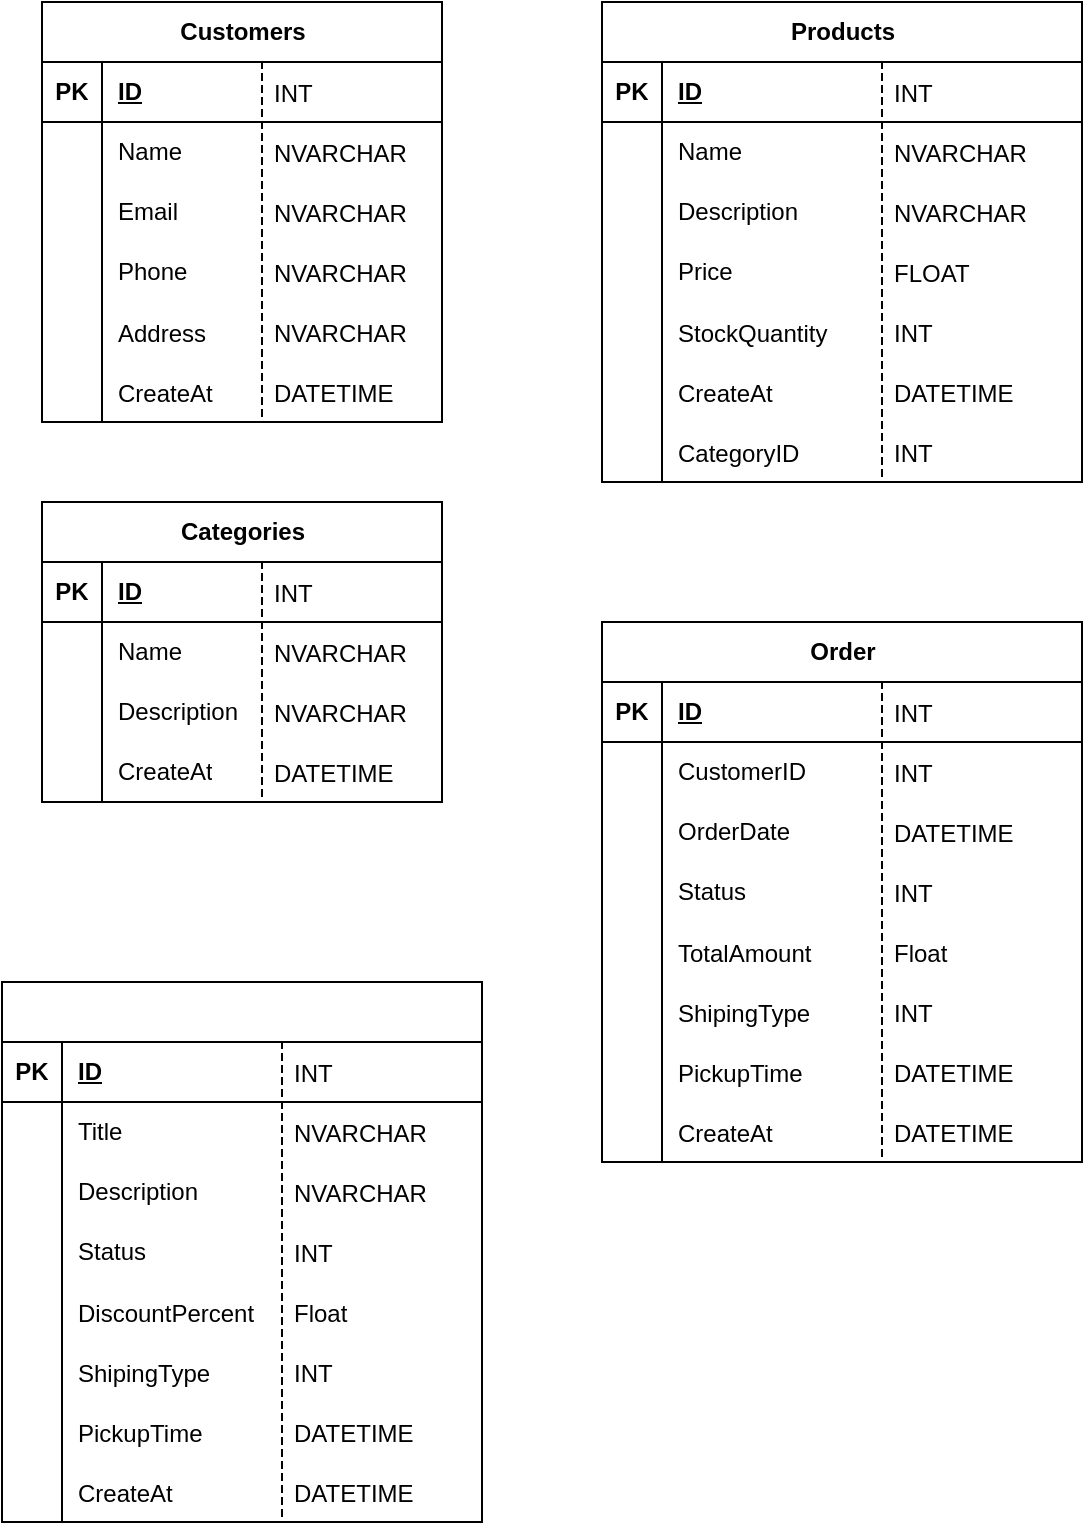 <mxfile version="24.8.3">
  <diagram name="Trang-1" id="CrT-9BrWLHsMazrLqHrW">
    <mxGraphModel dx="1434" dy="738" grid="1" gridSize="10" guides="1" tooltips="1" connect="1" arrows="1" fold="1" page="1" pageScale="1" pageWidth="827" pageHeight="1169" math="0" shadow="0">
      <root>
        <mxCell id="0" />
        <mxCell id="1" parent="0" />
        <mxCell id="XTt6Hfp8QSWDXuBgpXUv-3" value="Customers" style="shape=table;startSize=30;container=1;collapsible=1;childLayout=tableLayout;fixedRows=1;rowLines=0;fontStyle=1;align=center;resizeLast=1;html=1;" parent="1" vertex="1">
          <mxGeometry x="60" y="200" width="200" height="210" as="geometry" />
        </mxCell>
        <mxCell id="XTt6Hfp8QSWDXuBgpXUv-4" value="" style="shape=tableRow;horizontal=0;startSize=0;swimlaneHead=0;swimlaneBody=0;fillColor=none;collapsible=0;dropTarget=0;points=[[0,0.5],[1,0.5]];portConstraint=eastwest;top=0;left=0;right=0;bottom=1;" parent="XTt6Hfp8QSWDXuBgpXUv-3" vertex="1">
          <mxGeometry y="30" width="200" height="30" as="geometry" />
        </mxCell>
        <mxCell id="XTt6Hfp8QSWDXuBgpXUv-5" value="PK" style="shape=partialRectangle;connectable=0;fillColor=none;top=0;left=0;bottom=0;right=0;fontStyle=1;overflow=hidden;whiteSpace=wrap;html=1;" parent="XTt6Hfp8QSWDXuBgpXUv-4" vertex="1">
          <mxGeometry width="30" height="30" as="geometry">
            <mxRectangle width="30" height="30" as="alternateBounds" />
          </mxGeometry>
        </mxCell>
        <mxCell id="XTt6Hfp8QSWDXuBgpXUv-6" value="ID" style="shape=partialRectangle;connectable=0;fillColor=none;top=0;left=0;bottom=0;right=0;align=left;spacingLeft=6;fontStyle=5;overflow=hidden;whiteSpace=wrap;html=1;" parent="XTt6Hfp8QSWDXuBgpXUv-4" vertex="1">
          <mxGeometry x="30" width="170" height="30" as="geometry">
            <mxRectangle width="170" height="30" as="alternateBounds" />
          </mxGeometry>
        </mxCell>
        <mxCell id="XTt6Hfp8QSWDXuBgpXUv-7" value="" style="shape=tableRow;horizontal=0;startSize=0;swimlaneHead=0;swimlaneBody=0;fillColor=none;collapsible=0;dropTarget=0;points=[[0,0.5],[1,0.5]];portConstraint=eastwest;top=0;left=0;right=0;bottom=0;" parent="XTt6Hfp8QSWDXuBgpXUv-3" vertex="1">
          <mxGeometry y="60" width="200" height="30" as="geometry" />
        </mxCell>
        <mxCell id="XTt6Hfp8QSWDXuBgpXUv-8" value="" style="shape=partialRectangle;connectable=0;fillColor=none;top=0;left=0;bottom=0;right=0;editable=1;overflow=hidden;whiteSpace=wrap;html=1;" parent="XTt6Hfp8QSWDXuBgpXUv-7" vertex="1">
          <mxGeometry width="30" height="30" as="geometry">
            <mxRectangle width="30" height="30" as="alternateBounds" />
          </mxGeometry>
        </mxCell>
        <mxCell id="XTt6Hfp8QSWDXuBgpXUv-9" value="Name" style="shape=partialRectangle;connectable=0;fillColor=none;top=0;left=0;bottom=0;right=0;align=left;spacingLeft=6;overflow=hidden;whiteSpace=wrap;html=1;" parent="XTt6Hfp8QSWDXuBgpXUv-7" vertex="1">
          <mxGeometry x="30" width="170" height="30" as="geometry">
            <mxRectangle width="170" height="30" as="alternateBounds" />
          </mxGeometry>
        </mxCell>
        <mxCell id="XTt6Hfp8QSWDXuBgpXUv-10" value="" style="shape=tableRow;horizontal=0;startSize=0;swimlaneHead=0;swimlaneBody=0;fillColor=none;collapsible=0;dropTarget=0;points=[[0,0.5],[1,0.5]];portConstraint=eastwest;top=0;left=0;right=0;bottom=0;" parent="XTt6Hfp8QSWDXuBgpXUv-3" vertex="1">
          <mxGeometry y="90" width="200" height="30" as="geometry" />
        </mxCell>
        <mxCell id="XTt6Hfp8QSWDXuBgpXUv-11" value="" style="shape=partialRectangle;connectable=0;fillColor=none;top=0;left=0;bottom=0;right=0;editable=1;overflow=hidden;whiteSpace=wrap;html=1;" parent="XTt6Hfp8QSWDXuBgpXUv-10" vertex="1">
          <mxGeometry width="30" height="30" as="geometry">
            <mxRectangle width="30" height="30" as="alternateBounds" />
          </mxGeometry>
        </mxCell>
        <mxCell id="XTt6Hfp8QSWDXuBgpXUv-12" value="Email" style="shape=partialRectangle;connectable=0;fillColor=none;top=0;left=0;bottom=0;right=0;align=left;spacingLeft=6;overflow=hidden;whiteSpace=wrap;html=1;" parent="XTt6Hfp8QSWDXuBgpXUv-10" vertex="1">
          <mxGeometry x="30" width="170" height="30" as="geometry">
            <mxRectangle width="170" height="30" as="alternateBounds" />
          </mxGeometry>
        </mxCell>
        <mxCell id="XTt6Hfp8QSWDXuBgpXUv-13" value="" style="shape=tableRow;horizontal=0;startSize=0;swimlaneHead=0;swimlaneBody=0;fillColor=none;collapsible=0;dropTarget=0;points=[[0,0.5],[1,0.5]];portConstraint=eastwest;top=0;left=0;right=0;bottom=0;" parent="XTt6Hfp8QSWDXuBgpXUv-3" vertex="1">
          <mxGeometry y="120" width="200" height="30" as="geometry" />
        </mxCell>
        <mxCell id="XTt6Hfp8QSWDXuBgpXUv-14" value="" style="shape=partialRectangle;connectable=0;fillColor=none;top=0;left=0;bottom=0;right=0;editable=1;overflow=hidden;whiteSpace=wrap;html=1;" parent="XTt6Hfp8QSWDXuBgpXUv-13" vertex="1">
          <mxGeometry width="30" height="30" as="geometry">
            <mxRectangle width="30" height="30" as="alternateBounds" />
          </mxGeometry>
        </mxCell>
        <mxCell id="XTt6Hfp8QSWDXuBgpXUv-15" value="Phone" style="shape=partialRectangle;connectable=0;fillColor=none;top=0;left=0;bottom=0;right=0;align=left;spacingLeft=6;overflow=hidden;whiteSpace=wrap;html=1;" parent="XTt6Hfp8QSWDXuBgpXUv-13" vertex="1">
          <mxGeometry x="30" width="170" height="30" as="geometry">
            <mxRectangle width="170" height="30" as="alternateBounds" />
          </mxGeometry>
        </mxCell>
        <mxCell id="XTt6Hfp8QSWDXuBgpXUv-45" value="" style="shape=tableRow;horizontal=0;startSize=0;swimlaneHead=0;swimlaneBody=0;fillColor=none;collapsible=0;dropTarget=0;points=[[0,0.5],[1,0.5]];portConstraint=eastwest;top=0;left=0;right=0;bottom=0;" parent="XTt6Hfp8QSWDXuBgpXUv-3" vertex="1">
          <mxGeometry y="150" width="200" height="30" as="geometry" />
        </mxCell>
        <mxCell id="XTt6Hfp8QSWDXuBgpXUv-46" value="" style="shape=partialRectangle;connectable=0;fillColor=none;top=0;left=0;bottom=0;right=0;editable=1;overflow=hidden;" parent="XTt6Hfp8QSWDXuBgpXUv-45" vertex="1">
          <mxGeometry width="30" height="30" as="geometry">
            <mxRectangle width="30" height="30" as="alternateBounds" />
          </mxGeometry>
        </mxCell>
        <mxCell id="XTt6Hfp8QSWDXuBgpXUv-47" value="Address" style="shape=partialRectangle;connectable=0;fillColor=none;top=0;left=0;bottom=0;right=0;align=left;spacingLeft=6;overflow=hidden;" parent="XTt6Hfp8QSWDXuBgpXUv-45" vertex="1">
          <mxGeometry x="30" width="170" height="30" as="geometry">
            <mxRectangle width="170" height="30" as="alternateBounds" />
          </mxGeometry>
        </mxCell>
        <mxCell id="XTt6Hfp8QSWDXuBgpXUv-41" value="" style="shape=tableRow;horizontal=0;startSize=0;swimlaneHead=0;swimlaneBody=0;fillColor=none;collapsible=0;dropTarget=0;points=[[0,0.5],[1,0.5]];portConstraint=eastwest;top=0;left=0;right=0;bottom=0;" parent="XTt6Hfp8QSWDXuBgpXUv-3" vertex="1">
          <mxGeometry y="180" width="200" height="30" as="geometry" />
        </mxCell>
        <mxCell id="XTt6Hfp8QSWDXuBgpXUv-42" value="" style="shape=partialRectangle;connectable=0;fillColor=none;top=0;left=0;bottom=0;right=0;editable=1;overflow=hidden;" parent="XTt6Hfp8QSWDXuBgpXUv-41" vertex="1">
          <mxGeometry width="30" height="30" as="geometry">
            <mxRectangle width="30" height="30" as="alternateBounds" />
          </mxGeometry>
        </mxCell>
        <mxCell id="XTt6Hfp8QSWDXuBgpXUv-43" value="CreateAt" style="shape=partialRectangle;connectable=0;fillColor=none;top=0;left=0;bottom=0;right=0;align=left;spacingLeft=6;overflow=hidden;" parent="XTt6Hfp8QSWDXuBgpXUv-41" vertex="1">
          <mxGeometry x="30" width="170" height="30" as="geometry">
            <mxRectangle width="170" height="30" as="alternateBounds" />
          </mxGeometry>
        </mxCell>
        <mxCell id="XTt6Hfp8QSWDXuBgpXUv-48" value="NVARCHAR" style="shape=partialRectangle;fillColor=none;align=left;verticalAlign=middle;strokeColor=none;spacingLeft=34;rotatable=0;points=[[0,0.5],[1,0.5]];portConstraint=eastwest;dropTarget=0;" parent="1" vertex="1">
          <mxGeometry x="140" y="260" width="90" height="30" as="geometry" />
        </mxCell>
        <mxCell id="XTt6Hfp8QSWDXuBgpXUv-49" value="" style="shape=partialRectangle;top=0;left=0;bottom=0;fillColor=none;stokeWidth=1;dashed=1;align=left;verticalAlign=middle;spacingLeft=4;spacingRight=4;overflow=hidden;rotatable=0;points=[];portConstraint=eastwest;part=1;" parent="XTt6Hfp8QSWDXuBgpXUv-48" vertex="1" connectable="0">
          <mxGeometry width="30" height="30" as="geometry" />
        </mxCell>
        <mxCell id="XTt6Hfp8QSWDXuBgpXUv-50" value="NVARCHAR" style="shape=partialRectangle;fillColor=none;align=left;verticalAlign=middle;strokeColor=none;spacingLeft=34;rotatable=0;points=[[0,0.5],[1,0.5]];portConstraint=eastwest;dropTarget=0;" parent="1" vertex="1">
          <mxGeometry x="140" y="290" width="90" height="30" as="geometry" />
        </mxCell>
        <mxCell id="XTt6Hfp8QSWDXuBgpXUv-51" value="" style="shape=partialRectangle;top=0;left=0;bottom=0;fillColor=none;stokeWidth=1;dashed=1;align=left;verticalAlign=middle;spacingLeft=4;spacingRight=4;overflow=hidden;rotatable=0;points=[];portConstraint=eastwest;part=1;" parent="XTt6Hfp8QSWDXuBgpXUv-50" vertex="1" connectable="0">
          <mxGeometry width="30" height="30" as="geometry" />
        </mxCell>
        <mxCell id="XTt6Hfp8QSWDXuBgpXUv-52" value="NVARCHAR" style="shape=partialRectangle;fillColor=none;align=left;verticalAlign=middle;strokeColor=none;spacingLeft=34;rotatable=0;points=[[0,0.5],[1,0.5]];portConstraint=eastwest;dropTarget=0;" parent="1" vertex="1">
          <mxGeometry x="140" y="320" width="90" height="30" as="geometry" />
        </mxCell>
        <mxCell id="XTt6Hfp8QSWDXuBgpXUv-53" value="" style="shape=partialRectangle;top=0;left=0;bottom=0;fillColor=none;stokeWidth=1;dashed=1;align=left;verticalAlign=middle;spacingLeft=4;spacingRight=4;overflow=hidden;rotatable=0;points=[];portConstraint=eastwest;part=1;" parent="XTt6Hfp8QSWDXuBgpXUv-52" vertex="1" connectable="0">
          <mxGeometry width="30" height="30" as="geometry" />
        </mxCell>
        <mxCell id="XTt6Hfp8QSWDXuBgpXUv-54" value="NVARCHAR" style="shape=partialRectangle;fillColor=none;align=left;verticalAlign=middle;strokeColor=none;spacingLeft=34;rotatable=0;points=[[0,0.5],[1,0.5]];portConstraint=eastwest;dropTarget=0;" parent="1" vertex="1">
          <mxGeometry x="140" y="350" width="90" height="30" as="geometry" />
        </mxCell>
        <mxCell id="XTt6Hfp8QSWDXuBgpXUv-55" value="" style="shape=partialRectangle;top=0;left=0;bottom=0;fillColor=none;stokeWidth=1;dashed=1;align=left;verticalAlign=middle;spacingLeft=4;spacingRight=4;overflow=hidden;rotatable=0;points=[];portConstraint=eastwest;part=1;" parent="XTt6Hfp8QSWDXuBgpXUv-54" vertex="1" connectable="0">
          <mxGeometry width="30" height="30" as="geometry" />
        </mxCell>
        <mxCell id="XTt6Hfp8QSWDXuBgpXUv-56" value="DATETIME" style="shape=partialRectangle;fillColor=none;align=left;verticalAlign=middle;strokeColor=none;spacingLeft=34;rotatable=0;points=[[0,0.5],[1,0.5]];portConstraint=eastwest;dropTarget=0;" parent="1" vertex="1">
          <mxGeometry x="140" y="380" width="90" height="30" as="geometry" />
        </mxCell>
        <mxCell id="XTt6Hfp8QSWDXuBgpXUv-57" value="" style="shape=partialRectangle;top=0;left=0;bottom=0;fillColor=none;stokeWidth=1;dashed=1;align=left;verticalAlign=middle;spacingLeft=4;spacingRight=4;overflow=hidden;rotatable=0;points=[];portConstraint=eastwest;part=1;" parent="XTt6Hfp8QSWDXuBgpXUv-56" vertex="1" connectable="0">
          <mxGeometry width="30" height="30" as="geometry" />
        </mxCell>
        <mxCell id="XTt6Hfp8QSWDXuBgpXUv-58" value="Products" style="shape=table;startSize=30;container=1;collapsible=1;childLayout=tableLayout;fixedRows=1;rowLines=0;fontStyle=1;align=center;resizeLast=1;html=1;" parent="1" vertex="1">
          <mxGeometry x="340" y="200" width="240" height="240" as="geometry" />
        </mxCell>
        <mxCell id="XTt6Hfp8QSWDXuBgpXUv-59" value="" style="shape=tableRow;horizontal=0;startSize=0;swimlaneHead=0;swimlaneBody=0;fillColor=none;collapsible=0;dropTarget=0;points=[[0,0.5],[1,0.5]];portConstraint=eastwest;top=0;left=0;right=0;bottom=1;" parent="XTt6Hfp8QSWDXuBgpXUv-58" vertex="1">
          <mxGeometry y="30" width="240" height="30" as="geometry" />
        </mxCell>
        <mxCell id="XTt6Hfp8QSWDXuBgpXUv-60" value="PK" style="shape=partialRectangle;connectable=0;fillColor=none;top=0;left=0;bottom=0;right=0;fontStyle=1;overflow=hidden;whiteSpace=wrap;html=1;" parent="XTt6Hfp8QSWDXuBgpXUv-59" vertex="1">
          <mxGeometry width="30" height="30" as="geometry">
            <mxRectangle width="30" height="30" as="alternateBounds" />
          </mxGeometry>
        </mxCell>
        <mxCell id="XTt6Hfp8QSWDXuBgpXUv-61" value="ID" style="shape=partialRectangle;connectable=0;fillColor=none;top=0;left=0;bottom=0;right=0;align=left;spacingLeft=6;fontStyle=5;overflow=hidden;whiteSpace=wrap;html=1;" parent="XTt6Hfp8QSWDXuBgpXUv-59" vertex="1">
          <mxGeometry x="30" width="210" height="30" as="geometry">
            <mxRectangle width="210" height="30" as="alternateBounds" />
          </mxGeometry>
        </mxCell>
        <mxCell id="XTt6Hfp8QSWDXuBgpXUv-62" value="" style="shape=tableRow;horizontal=0;startSize=0;swimlaneHead=0;swimlaneBody=0;fillColor=none;collapsible=0;dropTarget=0;points=[[0,0.5],[1,0.5]];portConstraint=eastwest;top=0;left=0;right=0;bottom=0;" parent="XTt6Hfp8QSWDXuBgpXUv-58" vertex="1">
          <mxGeometry y="60" width="240" height="30" as="geometry" />
        </mxCell>
        <mxCell id="XTt6Hfp8QSWDXuBgpXUv-63" value="" style="shape=partialRectangle;connectable=0;fillColor=none;top=0;left=0;bottom=0;right=0;editable=1;overflow=hidden;whiteSpace=wrap;html=1;" parent="XTt6Hfp8QSWDXuBgpXUv-62" vertex="1">
          <mxGeometry width="30" height="30" as="geometry">
            <mxRectangle width="30" height="30" as="alternateBounds" />
          </mxGeometry>
        </mxCell>
        <mxCell id="XTt6Hfp8QSWDXuBgpXUv-64" value="Name" style="shape=partialRectangle;connectable=0;fillColor=none;top=0;left=0;bottom=0;right=0;align=left;spacingLeft=6;overflow=hidden;whiteSpace=wrap;html=1;" parent="XTt6Hfp8QSWDXuBgpXUv-62" vertex="1">
          <mxGeometry x="30" width="210" height="30" as="geometry">
            <mxRectangle width="210" height="30" as="alternateBounds" />
          </mxGeometry>
        </mxCell>
        <mxCell id="XTt6Hfp8QSWDXuBgpXUv-65" value="" style="shape=tableRow;horizontal=0;startSize=0;swimlaneHead=0;swimlaneBody=0;fillColor=none;collapsible=0;dropTarget=0;points=[[0,0.5],[1,0.5]];portConstraint=eastwest;top=0;left=0;right=0;bottom=0;" parent="XTt6Hfp8QSWDXuBgpXUv-58" vertex="1">
          <mxGeometry y="90" width="240" height="30" as="geometry" />
        </mxCell>
        <mxCell id="XTt6Hfp8QSWDXuBgpXUv-66" value="" style="shape=partialRectangle;connectable=0;fillColor=none;top=0;left=0;bottom=0;right=0;editable=1;overflow=hidden;whiteSpace=wrap;html=1;" parent="XTt6Hfp8QSWDXuBgpXUv-65" vertex="1">
          <mxGeometry width="30" height="30" as="geometry">
            <mxRectangle width="30" height="30" as="alternateBounds" />
          </mxGeometry>
        </mxCell>
        <mxCell id="XTt6Hfp8QSWDXuBgpXUv-67" value="Description" style="shape=partialRectangle;connectable=0;fillColor=none;top=0;left=0;bottom=0;right=0;align=left;spacingLeft=6;overflow=hidden;whiteSpace=wrap;html=1;" parent="XTt6Hfp8QSWDXuBgpXUv-65" vertex="1">
          <mxGeometry x="30" width="210" height="30" as="geometry">
            <mxRectangle width="210" height="30" as="alternateBounds" />
          </mxGeometry>
        </mxCell>
        <mxCell id="XTt6Hfp8QSWDXuBgpXUv-68" value="" style="shape=tableRow;horizontal=0;startSize=0;swimlaneHead=0;swimlaneBody=0;fillColor=none;collapsible=0;dropTarget=0;points=[[0,0.5],[1,0.5]];portConstraint=eastwest;top=0;left=0;right=0;bottom=0;" parent="XTt6Hfp8QSWDXuBgpXUv-58" vertex="1">
          <mxGeometry y="120" width="240" height="30" as="geometry" />
        </mxCell>
        <mxCell id="XTt6Hfp8QSWDXuBgpXUv-69" value="" style="shape=partialRectangle;connectable=0;fillColor=none;top=0;left=0;bottom=0;right=0;editable=1;overflow=hidden;whiteSpace=wrap;html=1;" parent="XTt6Hfp8QSWDXuBgpXUv-68" vertex="1">
          <mxGeometry width="30" height="30" as="geometry">
            <mxRectangle width="30" height="30" as="alternateBounds" />
          </mxGeometry>
        </mxCell>
        <mxCell id="XTt6Hfp8QSWDXuBgpXUv-70" value="Price" style="shape=partialRectangle;connectable=0;fillColor=none;top=0;left=0;bottom=0;right=0;align=left;spacingLeft=6;overflow=hidden;whiteSpace=wrap;html=1;" parent="XTt6Hfp8QSWDXuBgpXUv-68" vertex="1">
          <mxGeometry x="30" width="210" height="30" as="geometry">
            <mxRectangle width="210" height="30" as="alternateBounds" />
          </mxGeometry>
        </mxCell>
        <mxCell id="XTt6Hfp8QSWDXuBgpXUv-71" value="" style="shape=tableRow;horizontal=0;startSize=0;swimlaneHead=0;swimlaneBody=0;fillColor=none;collapsible=0;dropTarget=0;points=[[0,0.5],[1,0.5]];portConstraint=eastwest;top=0;left=0;right=0;bottom=0;" parent="XTt6Hfp8QSWDXuBgpXUv-58" vertex="1">
          <mxGeometry y="150" width="240" height="30" as="geometry" />
        </mxCell>
        <mxCell id="XTt6Hfp8QSWDXuBgpXUv-72" value="" style="shape=partialRectangle;connectable=0;fillColor=none;top=0;left=0;bottom=0;right=0;editable=1;overflow=hidden;" parent="XTt6Hfp8QSWDXuBgpXUv-71" vertex="1">
          <mxGeometry width="30" height="30" as="geometry">
            <mxRectangle width="30" height="30" as="alternateBounds" />
          </mxGeometry>
        </mxCell>
        <mxCell id="XTt6Hfp8QSWDXuBgpXUv-73" value="StockQuantity" style="shape=partialRectangle;connectable=0;fillColor=none;top=0;left=0;bottom=0;right=0;align=left;spacingLeft=6;overflow=hidden;" parent="XTt6Hfp8QSWDXuBgpXUv-71" vertex="1">
          <mxGeometry x="30" width="210" height="30" as="geometry">
            <mxRectangle width="210" height="30" as="alternateBounds" />
          </mxGeometry>
        </mxCell>
        <mxCell id="XTt6Hfp8QSWDXuBgpXUv-74" value="" style="shape=tableRow;horizontal=0;startSize=0;swimlaneHead=0;swimlaneBody=0;fillColor=none;collapsible=0;dropTarget=0;points=[[0,0.5],[1,0.5]];portConstraint=eastwest;top=0;left=0;right=0;bottom=0;" parent="XTt6Hfp8QSWDXuBgpXUv-58" vertex="1">
          <mxGeometry y="180" width="240" height="30" as="geometry" />
        </mxCell>
        <mxCell id="XTt6Hfp8QSWDXuBgpXUv-75" value="" style="shape=partialRectangle;connectable=0;fillColor=none;top=0;left=0;bottom=0;right=0;editable=1;overflow=hidden;" parent="XTt6Hfp8QSWDXuBgpXUv-74" vertex="1">
          <mxGeometry width="30" height="30" as="geometry">
            <mxRectangle width="30" height="30" as="alternateBounds" />
          </mxGeometry>
        </mxCell>
        <mxCell id="XTt6Hfp8QSWDXuBgpXUv-76" value="CreateAt" style="shape=partialRectangle;connectable=0;fillColor=none;top=0;left=0;bottom=0;right=0;align=left;spacingLeft=6;overflow=hidden;" parent="XTt6Hfp8QSWDXuBgpXUv-74" vertex="1">
          <mxGeometry x="30" width="210" height="30" as="geometry">
            <mxRectangle width="210" height="30" as="alternateBounds" />
          </mxGeometry>
        </mxCell>
        <mxCell id="XTt6Hfp8QSWDXuBgpXUv-93" value="" style="shape=tableRow;horizontal=0;startSize=0;swimlaneHead=0;swimlaneBody=0;fillColor=none;collapsible=0;dropTarget=0;points=[[0,0.5],[1,0.5]];portConstraint=eastwest;top=0;left=0;right=0;bottom=0;" parent="XTt6Hfp8QSWDXuBgpXUv-58" vertex="1">
          <mxGeometry y="210" width="240" height="30" as="geometry" />
        </mxCell>
        <mxCell id="XTt6Hfp8QSWDXuBgpXUv-94" value="" style="shape=partialRectangle;connectable=0;fillColor=none;top=0;left=0;bottom=0;right=0;editable=1;overflow=hidden;" parent="XTt6Hfp8QSWDXuBgpXUv-93" vertex="1">
          <mxGeometry width="30" height="30" as="geometry">
            <mxRectangle width="30" height="30" as="alternateBounds" />
          </mxGeometry>
        </mxCell>
        <mxCell id="XTt6Hfp8QSWDXuBgpXUv-95" value="CategoryID" style="shape=partialRectangle;connectable=0;fillColor=none;top=0;left=0;bottom=0;right=0;align=left;spacingLeft=6;overflow=hidden;" parent="XTt6Hfp8QSWDXuBgpXUv-93" vertex="1">
          <mxGeometry x="30" width="210" height="30" as="geometry">
            <mxRectangle width="210" height="30" as="alternateBounds" />
          </mxGeometry>
        </mxCell>
        <mxCell id="XTt6Hfp8QSWDXuBgpXUv-77" value="NVARCHAR" style="shape=partialRectangle;fillColor=none;align=left;verticalAlign=middle;strokeColor=none;spacingLeft=34;rotatable=0;points=[[0,0.5],[1,0.5]];portConstraint=eastwest;dropTarget=0;" parent="1" vertex="1">
          <mxGeometry x="450" y="260" width="90" height="30" as="geometry" />
        </mxCell>
        <mxCell id="XTt6Hfp8QSWDXuBgpXUv-78" value="" style="shape=partialRectangle;top=0;left=0;bottom=0;fillColor=none;stokeWidth=1;dashed=1;align=left;verticalAlign=middle;spacingLeft=4;spacingRight=4;overflow=hidden;rotatable=0;points=[];portConstraint=eastwest;part=1;" parent="XTt6Hfp8QSWDXuBgpXUv-77" vertex="1" connectable="0">
          <mxGeometry width="30" height="30" as="geometry" />
        </mxCell>
        <mxCell id="XTt6Hfp8QSWDXuBgpXUv-79" value="NVARCHAR" style="shape=partialRectangle;fillColor=none;align=left;verticalAlign=middle;strokeColor=none;spacingLeft=34;rotatable=0;points=[[0,0.5],[1,0.5]];portConstraint=eastwest;dropTarget=0;" parent="1" vertex="1">
          <mxGeometry x="450" y="290" width="90" height="30" as="geometry" />
        </mxCell>
        <mxCell id="XTt6Hfp8QSWDXuBgpXUv-80" value="" style="shape=partialRectangle;top=0;left=0;bottom=0;fillColor=none;stokeWidth=1;dashed=1;align=left;verticalAlign=middle;spacingLeft=4;spacingRight=4;overflow=hidden;rotatable=0;points=[];portConstraint=eastwest;part=1;" parent="XTt6Hfp8QSWDXuBgpXUv-79" vertex="1" connectable="0">
          <mxGeometry width="30" height="30" as="geometry" />
        </mxCell>
        <mxCell id="XTt6Hfp8QSWDXuBgpXUv-81" value="FLOAT" style="shape=partialRectangle;fillColor=none;align=left;verticalAlign=middle;strokeColor=none;spacingLeft=34;rotatable=0;points=[[0,0.5],[1,0.5]];portConstraint=eastwest;dropTarget=0;" parent="1" vertex="1">
          <mxGeometry x="450" y="320" width="90" height="30" as="geometry" />
        </mxCell>
        <mxCell id="XTt6Hfp8QSWDXuBgpXUv-82" value="" style="shape=partialRectangle;top=0;left=0;bottom=0;fillColor=none;stokeWidth=1;dashed=1;align=left;verticalAlign=middle;spacingLeft=4;spacingRight=4;overflow=hidden;rotatable=0;points=[];portConstraint=eastwest;part=1;" parent="XTt6Hfp8QSWDXuBgpXUv-81" vertex="1" connectable="0">
          <mxGeometry width="30" height="30" as="geometry" />
        </mxCell>
        <mxCell id="XTt6Hfp8QSWDXuBgpXUv-83" value="INT" style="shape=partialRectangle;fillColor=none;align=left;verticalAlign=middle;strokeColor=none;spacingLeft=34;rotatable=0;points=[[0,0.5],[1,0.5]];portConstraint=eastwest;dropTarget=0;" parent="1" vertex="1">
          <mxGeometry x="450" y="350" width="90" height="30" as="geometry" />
        </mxCell>
        <mxCell id="XTt6Hfp8QSWDXuBgpXUv-84" value="" style="shape=partialRectangle;top=0;left=0;bottom=0;fillColor=none;stokeWidth=1;dashed=1;align=left;verticalAlign=middle;spacingLeft=4;spacingRight=4;overflow=hidden;rotatable=0;points=[];portConstraint=eastwest;part=1;" parent="XTt6Hfp8QSWDXuBgpXUv-83" vertex="1" connectable="0">
          <mxGeometry width="30" height="30" as="geometry" />
        </mxCell>
        <mxCell id="XTt6Hfp8QSWDXuBgpXUv-85" value="DATETIME" style="shape=partialRectangle;fillColor=none;align=left;verticalAlign=middle;strokeColor=none;spacingLeft=34;rotatable=0;points=[[0,0.5],[1,0.5]];portConstraint=eastwest;dropTarget=0;" parent="1" vertex="1">
          <mxGeometry x="450" y="380" width="90" height="30" as="geometry" />
        </mxCell>
        <mxCell id="XTt6Hfp8QSWDXuBgpXUv-86" value="" style="shape=partialRectangle;top=0;left=0;bottom=0;fillColor=none;stokeWidth=1;dashed=1;align=left;verticalAlign=middle;spacingLeft=4;spacingRight=4;overflow=hidden;rotatable=0;points=[];portConstraint=eastwest;part=1;" parent="XTt6Hfp8QSWDXuBgpXUv-85" vertex="1" connectable="0">
          <mxGeometry width="30" height="30" as="geometry" />
        </mxCell>
        <mxCell id="XTt6Hfp8QSWDXuBgpXUv-87" value="INT" style="shape=partialRectangle;fillColor=none;align=left;verticalAlign=middle;strokeColor=none;spacingLeft=34;rotatable=0;points=[[0,0.5],[1,0.5]];portConstraint=eastwest;dropTarget=0;" parent="1" vertex="1">
          <mxGeometry x="140" y="230" width="90" height="30" as="geometry" />
        </mxCell>
        <mxCell id="XTt6Hfp8QSWDXuBgpXUv-88" value="" style="shape=partialRectangle;top=0;left=0;bottom=0;fillColor=none;stokeWidth=1;dashed=1;align=left;verticalAlign=middle;spacingLeft=4;spacingRight=4;overflow=hidden;rotatable=0;points=[];portConstraint=eastwest;part=1;" parent="XTt6Hfp8QSWDXuBgpXUv-87" vertex="1" connectable="0">
          <mxGeometry width="30" height="30" as="geometry" />
        </mxCell>
        <mxCell id="XTt6Hfp8QSWDXuBgpXUv-96" value="INT" style="shape=partialRectangle;fillColor=none;align=left;verticalAlign=middle;strokeColor=none;spacingLeft=34;rotatable=0;points=[[0,0.5],[1,0.5]];portConstraint=eastwest;dropTarget=0;" parent="1" vertex="1">
          <mxGeometry x="450" y="410" width="90" height="30" as="geometry" />
        </mxCell>
        <mxCell id="XTt6Hfp8QSWDXuBgpXUv-97" value="" style="shape=partialRectangle;top=0;left=0;bottom=0;fillColor=none;stokeWidth=1;dashed=1;align=left;verticalAlign=middle;spacingLeft=4;spacingRight=4;overflow=hidden;rotatable=0;points=[];portConstraint=eastwest;part=1;" parent="XTt6Hfp8QSWDXuBgpXUv-96" vertex="1" connectable="0">
          <mxGeometry width="30" height="30" as="geometry" />
        </mxCell>
        <mxCell id="XTt6Hfp8QSWDXuBgpXUv-98" value="INT" style="shape=partialRectangle;fillColor=none;align=left;verticalAlign=middle;strokeColor=none;spacingLeft=34;rotatable=0;points=[[0,0.5],[1,0.5]];portConstraint=eastwest;dropTarget=0;" parent="1" vertex="1">
          <mxGeometry x="450" y="230" width="90" height="30" as="geometry" />
        </mxCell>
        <mxCell id="XTt6Hfp8QSWDXuBgpXUv-99" value="" style="shape=partialRectangle;top=0;left=0;bottom=0;fillColor=none;stokeWidth=1;dashed=1;align=left;verticalAlign=middle;spacingLeft=4;spacingRight=4;overflow=hidden;rotatable=0;points=[];portConstraint=eastwest;part=1;" parent="XTt6Hfp8QSWDXuBgpXUv-98" vertex="1" connectable="0">
          <mxGeometry width="30" height="30" as="geometry" />
        </mxCell>
        <mxCell id="XTt6Hfp8QSWDXuBgpXUv-100" value="Categories" style="shape=table;startSize=30;container=1;collapsible=1;childLayout=tableLayout;fixedRows=1;rowLines=0;fontStyle=1;align=center;resizeLast=1;html=1;" parent="1" vertex="1">
          <mxGeometry x="60" y="450" width="200" height="150" as="geometry" />
        </mxCell>
        <mxCell id="XTt6Hfp8QSWDXuBgpXUv-101" value="" style="shape=tableRow;horizontal=0;startSize=0;swimlaneHead=0;swimlaneBody=0;fillColor=none;collapsible=0;dropTarget=0;points=[[0,0.5],[1,0.5]];portConstraint=eastwest;top=0;left=0;right=0;bottom=1;" parent="XTt6Hfp8QSWDXuBgpXUv-100" vertex="1">
          <mxGeometry y="30" width="200" height="30" as="geometry" />
        </mxCell>
        <mxCell id="XTt6Hfp8QSWDXuBgpXUv-102" value="PK" style="shape=partialRectangle;connectable=0;fillColor=none;top=0;left=0;bottom=0;right=0;fontStyle=1;overflow=hidden;whiteSpace=wrap;html=1;" parent="XTt6Hfp8QSWDXuBgpXUv-101" vertex="1">
          <mxGeometry width="30" height="30" as="geometry">
            <mxRectangle width="30" height="30" as="alternateBounds" />
          </mxGeometry>
        </mxCell>
        <mxCell id="XTt6Hfp8QSWDXuBgpXUv-103" value="ID" style="shape=partialRectangle;connectable=0;fillColor=none;top=0;left=0;bottom=0;right=0;align=left;spacingLeft=6;fontStyle=5;overflow=hidden;whiteSpace=wrap;html=1;" parent="XTt6Hfp8QSWDXuBgpXUv-101" vertex="1">
          <mxGeometry x="30" width="170" height="30" as="geometry">
            <mxRectangle width="170" height="30" as="alternateBounds" />
          </mxGeometry>
        </mxCell>
        <mxCell id="XTt6Hfp8QSWDXuBgpXUv-104" value="" style="shape=tableRow;horizontal=0;startSize=0;swimlaneHead=0;swimlaneBody=0;fillColor=none;collapsible=0;dropTarget=0;points=[[0,0.5],[1,0.5]];portConstraint=eastwest;top=0;left=0;right=0;bottom=0;" parent="XTt6Hfp8QSWDXuBgpXUv-100" vertex="1">
          <mxGeometry y="60" width="200" height="30" as="geometry" />
        </mxCell>
        <mxCell id="XTt6Hfp8QSWDXuBgpXUv-105" value="" style="shape=partialRectangle;connectable=0;fillColor=none;top=0;left=0;bottom=0;right=0;editable=1;overflow=hidden;whiteSpace=wrap;html=1;" parent="XTt6Hfp8QSWDXuBgpXUv-104" vertex="1">
          <mxGeometry width="30" height="30" as="geometry">
            <mxRectangle width="30" height="30" as="alternateBounds" />
          </mxGeometry>
        </mxCell>
        <mxCell id="XTt6Hfp8QSWDXuBgpXUv-106" value="Name" style="shape=partialRectangle;connectable=0;fillColor=none;top=0;left=0;bottom=0;right=0;align=left;spacingLeft=6;overflow=hidden;whiteSpace=wrap;html=1;" parent="XTt6Hfp8QSWDXuBgpXUv-104" vertex="1">
          <mxGeometry x="30" width="170" height="30" as="geometry">
            <mxRectangle width="170" height="30" as="alternateBounds" />
          </mxGeometry>
        </mxCell>
        <mxCell id="XTt6Hfp8QSWDXuBgpXUv-107" value="" style="shape=tableRow;horizontal=0;startSize=0;swimlaneHead=0;swimlaneBody=0;fillColor=none;collapsible=0;dropTarget=0;points=[[0,0.5],[1,0.5]];portConstraint=eastwest;top=0;left=0;right=0;bottom=0;" parent="XTt6Hfp8QSWDXuBgpXUv-100" vertex="1">
          <mxGeometry y="90" width="200" height="30" as="geometry" />
        </mxCell>
        <mxCell id="XTt6Hfp8QSWDXuBgpXUv-108" value="" style="shape=partialRectangle;connectable=0;fillColor=none;top=0;left=0;bottom=0;right=0;editable=1;overflow=hidden;whiteSpace=wrap;html=1;" parent="XTt6Hfp8QSWDXuBgpXUv-107" vertex="1">
          <mxGeometry width="30" height="30" as="geometry">
            <mxRectangle width="30" height="30" as="alternateBounds" />
          </mxGeometry>
        </mxCell>
        <mxCell id="XTt6Hfp8QSWDXuBgpXUv-109" value="Description" style="shape=partialRectangle;connectable=0;fillColor=none;top=0;left=0;bottom=0;right=0;align=left;spacingLeft=6;overflow=hidden;whiteSpace=wrap;html=1;" parent="XTt6Hfp8QSWDXuBgpXUv-107" vertex="1">
          <mxGeometry x="30" width="170" height="30" as="geometry">
            <mxRectangle width="170" height="30" as="alternateBounds" />
          </mxGeometry>
        </mxCell>
        <mxCell id="XTt6Hfp8QSWDXuBgpXUv-110" value="" style="shape=tableRow;horizontal=0;startSize=0;swimlaneHead=0;swimlaneBody=0;fillColor=none;collapsible=0;dropTarget=0;points=[[0,0.5],[1,0.5]];portConstraint=eastwest;top=0;left=0;right=0;bottom=0;" parent="XTt6Hfp8QSWDXuBgpXUv-100" vertex="1">
          <mxGeometry y="120" width="200" height="30" as="geometry" />
        </mxCell>
        <mxCell id="XTt6Hfp8QSWDXuBgpXUv-111" value="" style="shape=partialRectangle;connectable=0;fillColor=none;top=0;left=0;bottom=0;right=0;editable=1;overflow=hidden;whiteSpace=wrap;html=1;" parent="XTt6Hfp8QSWDXuBgpXUv-110" vertex="1">
          <mxGeometry width="30" height="30" as="geometry">
            <mxRectangle width="30" height="30" as="alternateBounds" />
          </mxGeometry>
        </mxCell>
        <mxCell id="XTt6Hfp8QSWDXuBgpXUv-112" value="CreateAt" style="shape=partialRectangle;connectable=0;fillColor=none;top=0;left=0;bottom=0;right=0;align=left;spacingLeft=6;overflow=hidden;whiteSpace=wrap;html=1;" parent="XTt6Hfp8QSWDXuBgpXUv-110" vertex="1">
          <mxGeometry x="30" width="170" height="30" as="geometry">
            <mxRectangle width="170" height="30" as="alternateBounds" />
          </mxGeometry>
        </mxCell>
        <mxCell id="XTt6Hfp8QSWDXuBgpXUv-113" value="NVARCHAR" style="shape=partialRectangle;fillColor=none;align=left;verticalAlign=middle;strokeColor=none;spacingLeft=34;rotatable=0;points=[[0,0.5],[1,0.5]];portConstraint=eastwest;dropTarget=0;" parent="1" vertex="1">
          <mxGeometry x="140" y="510" width="90" height="30" as="geometry" />
        </mxCell>
        <mxCell id="XTt6Hfp8QSWDXuBgpXUv-114" value="" style="shape=partialRectangle;top=0;left=0;bottom=0;fillColor=none;stokeWidth=1;dashed=1;align=left;verticalAlign=middle;spacingLeft=4;spacingRight=4;overflow=hidden;rotatable=0;points=[];portConstraint=eastwest;part=1;" parent="XTt6Hfp8QSWDXuBgpXUv-113" vertex="1" connectable="0">
          <mxGeometry width="30" height="30" as="geometry" />
        </mxCell>
        <mxCell id="XTt6Hfp8QSWDXuBgpXUv-115" value="NVARCHAR" style="shape=partialRectangle;fillColor=none;align=left;verticalAlign=middle;strokeColor=none;spacingLeft=34;rotatable=0;points=[[0,0.5],[1,0.5]];portConstraint=eastwest;dropTarget=0;" parent="1" vertex="1">
          <mxGeometry x="140" y="540" width="90" height="30" as="geometry" />
        </mxCell>
        <mxCell id="XTt6Hfp8QSWDXuBgpXUv-116" value="" style="shape=partialRectangle;top=0;left=0;bottom=0;fillColor=none;stokeWidth=1;dashed=1;align=left;verticalAlign=middle;spacingLeft=4;spacingRight=4;overflow=hidden;rotatable=0;points=[];portConstraint=eastwest;part=1;" parent="XTt6Hfp8QSWDXuBgpXUv-115" vertex="1" connectable="0">
          <mxGeometry width="30" height="30" as="geometry" />
        </mxCell>
        <mxCell id="XTt6Hfp8QSWDXuBgpXUv-117" value="DATETIME" style="shape=partialRectangle;fillColor=none;align=left;verticalAlign=middle;strokeColor=none;spacingLeft=34;rotatable=0;points=[[0,0.5],[1,0.5]];portConstraint=eastwest;dropTarget=0;" parent="1" vertex="1">
          <mxGeometry x="140" y="570" width="90" height="30" as="geometry" />
        </mxCell>
        <mxCell id="XTt6Hfp8QSWDXuBgpXUv-118" value="" style="shape=partialRectangle;top=0;left=0;bottom=0;fillColor=none;stokeWidth=1;dashed=1;align=left;verticalAlign=middle;spacingLeft=4;spacingRight=4;overflow=hidden;rotatable=0;points=[];portConstraint=eastwest;part=1;" parent="XTt6Hfp8QSWDXuBgpXUv-117" vertex="1" connectable="0">
          <mxGeometry width="30" height="30" as="geometry" />
        </mxCell>
        <mxCell id="XTt6Hfp8QSWDXuBgpXUv-120" value="INT" style="shape=partialRectangle;fillColor=none;align=left;verticalAlign=middle;strokeColor=none;spacingLeft=34;rotatable=0;points=[[0,0.5],[1,0.5]];portConstraint=eastwest;dropTarget=0;" parent="1" vertex="1">
          <mxGeometry x="140" y="480" width="90" height="30" as="geometry" />
        </mxCell>
        <mxCell id="XTt6Hfp8QSWDXuBgpXUv-121" value="" style="shape=partialRectangle;top=0;left=0;bottom=0;fillColor=none;stokeWidth=1;dashed=1;align=left;verticalAlign=middle;spacingLeft=4;spacingRight=4;overflow=hidden;rotatable=0;points=[];portConstraint=eastwest;part=1;" parent="XTt6Hfp8QSWDXuBgpXUv-120" vertex="1" connectable="0">
          <mxGeometry width="30" height="30" as="geometry" />
        </mxCell>
        <mxCell id="XTt6Hfp8QSWDXuBgpXUv-122" value="Order" style="shape=table;startSize=30;container=1;collapsible=1;childLayout=tableLayout;fixedRows=1;rowLines=0;fontStyle=1;align=center;resizeLast=1;html=1;" parent="1" vertex="1">
          <mxGeometry x="340" y="510" width="240" height="270" as="geometry" />
        </mxCell>
        <mxCell id="XTt6Hfp8QSWDXuBgpXUv-123" value="" style="shape=tableRow;horizontal=0;startSize=0;swimlaneHead=0;swimlaneBody=0;fillColor=none;collapsible=0;dropTarget=0;points=[[0,0.5],[1,0.5]];portConstraint=eastwest;top=0;left=0;right=0;bottom=1;" parent="XTt6Hfp8QSWDXuBgpXUv-122" vertex="1">
          <mxGeometry y="30" width="240" height="30" as="geometry" />
        </mxCell>
        <mxCell id="XTt6Hfp8QSWDXuBgpXUv-124" value="PK" style="shape=partialRectangle;connectable=0;fillColor=none;top=0;left=0;bottom=0;right=0;fontStyle=1;overflow=hidden;whiteSpace=wrap;html=1;" parent="XTt6Hfp8QSWDXuBgpXUv-123" vertex="1">
          <mxGeometry width="30" height="30" as="geometry">
            <mxRectangle width="30" height="30" as="alternateBounds" />
          </mxGeometry>
        </mxCell>
        <mxCell id="XTt6Hfp8QSWDXuBgpXUv-125" value="ID" style="shape=partialRectangle;connectable=0;fillColor=none;top=0;left=0;bottom=0;right=0;align=left;spacingLeft=6;fontStyle=5;overflow=hidden;whiteSpace=wrap;html=1;" parent="XTt6Hfp8QSWDXuBgpXUv-123" vertex="1">
          <mxGeometry x="30" width="210" height="30" as="geometry">
            <mxRectangle width="210" height="30" as="alternateBounds" />
          </mxGeometry>
        </mxCell>
        <mxCell id="XTt6Hfp8QSWDXuBgpXUv-126" value="" style="shape=tableRow;horizontal=0;startSize=0;swimlaneHead=0;swimlaneBody=0;fillColor=none;collapsible=0;dropTarget=0;points=[[0,0.5],[1,0.5]];portConstraint=eastwest;top=0;left=0;right=0;bottom=0;" parent="XTt6Hfp8QSWDXuBgpXUv-122" vertex="1">
          <mxGeometry y="60" width="240" height="30" as="geometry" />
        </mxCell>
        <mxCell id="XTt6Hfp8QSWDXuBgpXUv-127" value="" style="shape=partialRectangle;connectable=0;fillColor=none;top=0;left=0;bottom=0;right=0;editable=1;overflow=hidden;whiteSpace=wrap;html=1;" parent="XTt6Hfp8QSWDXuBgpXUv-126" vertex="1">
          <mxGeometry width="30" height="30" as="geometry">
            <mxRectangle width="30" height="30" as="alternateBounds" />
          </mxGeometry>
        </mxCell>
        <mxCell id="XTt6Hfp8QSWDXuBgpXUv-128" value="CustomerID" style="shape=partialRectangle;connectable=0;fillColor=none;top=0;left=0;bottom=0;right=0;align=left;spacingLeft=6;overflow=hidden;whiteSpace=wrap;html=1;" parent="XTt6Hfp8QSWDXuBgpXUv-126" vertex="1">
          <mxGeometry x="30" width="210" height="30" as="geometry">
            <mxRectangle width="210" height="30" as="alternateBounds" />
          </mxGeometry>
        </mxCell>
        <mxCell id="XTt6Hfp8QSWDXuBgpXUv-129" value="" style="shape=tableRow;horizontal=0;startSize=0;swimlaneHead=0;swimlaneBody=0;fillColor=none;collapsible=0;dropTarget=0;points=[[0,0.5],[1,0.5]];portConstraint=eastwest;top=0;left=0;right=0;bottom=0;" parent="XTt6Hfp8QSWDXuBgpXUv-122" vertex="1">
          <mxGeometry y="90" width="240" height="30" as="geometry" />
        </mxCell>
        <mxCell id="XTt6Hfp8QSWDXuBgpXUv-130" value="" style="shape=partialRectangle;connectable=0;fillColor=none;top=0;left=0;bottom=0;right=0;editable=1;overflow=hidden;whiteSpace=wrap;html=1;" parent="XTt6Hfp8QSWDXuBgpXUv-129" vertex="1">
          <mxGeometry width="30" height="30" as="geometry">
            <mxRectangle width="30" height="30" as="alternateBounds" />
          </mxGeometry>
        </mxCell>
        <mxCell id="XTt6Hfp8QSWDXuBgpXUv-131" value="OrderDate" style="shape=partialRectangle;connectable=0;fillColor=none;top=0;left=0;bottom=0;right=0;align=left;spacingLeft=6;overflow=hidden;whiteSpace=wrap;html=1;" parent="XTt6Hfp8QSWDXuBgpXUv-129" vertex="1">
          <mxGeometry x="30" width="210" height="30" as="geometry">
            <mxRectangle width="210" height="30" as="alternateBounds" />
          </mxGeometry>
        </mxCell>
        <mxCell id="XTt6Hfp8QSWDXuBgpXUv-132" value="" style="shape=tableRow;horizontal=0;startSize=0;swimlaneHead=0;swimlaneBody=0;fillColor=none;collapsible=0;dropTarget=0;points=[[0,0.5],[1,0.5]];portConstraint=eastwest;top=0;left=0;right=0;bottom=0;" parent="XTt6Hfp8QSWDXuBgpXUv-122" vertex="1">
          <mxGeometry y="120" width="240" height="30" as="geometry" />
        </mxCell>
        <mxCell id="XTt6Hfp8QSWDXuBgpXUv-133" value="" style="shape=partialRectangle;connectable=0;fillColor=none;top=0;left=0;bottom=0;right=0;editable=1;overflow=hidden;whiteSpace=wrap;html=1;" parent="XTt6Hfp8QSWDXuBgpXUv-132" vertex="1">
          <mxGeometry width="30" height="30" as="geometry">
            <mxRectangle width="30" height="30" as="alternateBounds" />
          </mxGeometry>
        </mxCell>
        <mxCell id="XTt6Hfp8QSWDXuBgpXUv-134" value="Status" style="shape=partialRectangle;connectable=0;fillColor=none;top=0;left=0;bottom=0;right=0;align=left;spacingLeft=6;overflow=hidden;whiteSpace=wrap;html=1;" parent="XTt6Hfp8QSWDXuBgpXUv-132" vertex="1">
          <mxGeometry x="30" width="210" height="30" as="geometry">
            <mxRectangle width="210" height="30" as="alternateBounds" />
          </mxGeometry>
        </mxCell>
        <mxCell id="XTt6Hfp8QSWDXuBgpXUv-135" value="" style="shape=tableRow;horizontal=0;startSize=0;swimlaneHead=0;swimlaneBody=0;fillColor=none;collapsible=0;dropTarget=0;points=[[0,0.5],[1,0.5]];portConstraint=eastwest;top=0;left=0;right=0;bottom=0;" parent="XTt6Hfp8QSWDXuBgpXUv-122" vertex="1">
          <mxGeometry y="150" width="240" height="30" as="geometry" />
        </mxCell>
        <mxCell id="XTt6Hfp8QSWDXuBgpXUv-136" value="" style="shape=partialRectangle;connectable=0;fillColor=none;top=0;left=0;bottom=0;right=0;editable=1;overflow=hidden;" parent="XTt6Hfp8QSWDXuBgpXUv-135" vertex="1">
          <mxGeometry width="30" height="30" as="geometry">
            <mxRectangle width="30" height="30" as="alternateBounds" />
          </mxGeometry>
        </mxCell>
        <mxCell id="XTt6Hfp8QSWDXuBgpXUv-137" value="TotalAmount" style="shape=partialRectangle;connectable=0;fillColor=none;top=0;left=0;bottom=0;right=0;align=left;spacingLeft=6;overflow=hidden;" parent="XTt6Hfp8QSWDXuBgpXUv-135" vertex="1">
          <mxGeometry x="30" width="210" height="30" as="geometry">
            <mxRectangle width="210" height="30" as="alternateBounds" />
          </mxGeometry>
        </mxCell>
        <mxCell id="XTt6Hfp8QSWDXuBgpXUv-138" value="" style="shape=tableRow;horizontal=0;startSize=0;swimlaneHead=0;swimlaneBody=0;fillColor=none;collapsible=0;dropTarget=0;points=[[0,0.5],[1,0.5]];portConstraint=eastwest;top=0;left=0;right=0;bottom=0;" parent="XTt6Hfp8QSWDXuBgpXUv-122" vertex="1">
          <mxGeometry y="180" width="240" height="30" as="geometry" />
        </mxCell>
        <mxCell id="XTt6Hfp8QSWDXuBgpXUv-139" value="" style="shape=partialRectangle;connectable=0;fillColor=none;top=0;left=0;bottom=0;right=0;editable=1;overflow=hidden;" parent="XTt6Hfp8QSWDXuBgpXUv-138" vertex="1">
          <mxGeometry width="30" height="30" as="geometry">
            <mxRectangle width="30" height="30" as="alternateBounds" />
          </mxGeometry>
        </mxCell>
        <mxCell id="XTt6Hfp8QSWDXuBgpXUv-140" value="ShipingType" style="shape=partialRectangle;connectable=0;fillColor=none;top=0;left=0;bottom=0;right=0;align=left;spacingLeft=6;overflow=hidden;" parent="XTt6Hfp8QSWDXuBgpXUv-138" vertex="1">
          <mxGeometry x="30" width="210" height="30" as="geometry">
            <mxRectangle width="210" height="30" as="alternateBounds" />
          </mxGeometry>
        </mxCell>
        <mxCell id="XTt6Hfp8QSWDXuBgpXUv-141" value="" style="shape=tableRow;horizontal=0;startSize=0;swimlaneHead=0;swimlaneBody=0;fillColor=none;collapsible=0;dropTarget=0;points=[[0,0.5],[1,0.5]];portConstraint=eastwest;top=0;left=0;right=0;bottom=0;" parent="XTt6Hfp8QSWDXuBgpXUv-122" vertex="1">
          <mxGeometry y="210" width="240" height="30" as="geometry" />
        </mxCell>
        <mxCell id="XTt6Hfp8QSWDXuBgpXUv-142" value="" style="shape=partialRectangle;connectable=0;fillColor=none;top=0;left=0;bottom=0;right=0;editable=1;overflow=hidden;" parent="XTt6Hfp8QSWDXuBgpXUv-141" vertex="1">
          <mxGeometry width="30" height="30" as="geometry">
            <mxRectangle width="30" height="30" as="alternateBounds" />
          </mxGeometry>
        </mxCell>
        <mxCell id="XTt6Hfp8QSWDXuBgpXUv-143" value="PickupTime" style="shape=partialRectangle;connectable=0;fillColor=none;top=0;left=0;bottom=0;right=0;align=left;spacingLeft=6;overflow=hidden;" parent="XTt6Hfp8QSWDXuBgpXUv-141" vertex="1">
          <mxGeometry x="30" width="210" height="30" as="geometry">
            <mxRectangle width="210" height="30" as="alternateBounds" />
          </mxGeometry>
        </mxCell>
        <mxCell id="XTt6Hfp8QSWDXuBgpXUv-159" value="" style="shape=tableRow;horizontal=0;startSize=0;swimlaneHead=0;swimlaneBody=0;fillColor=none;collapsible=0;dropTarget=0;points=[[0,0.5],[1,0.5]];portConstraint=eastwest;top=0;left=0;right=0;bottom=0;" parent="XTt6Hfp8QSWDXuBgpXUv-122" vertex="1">
          <mxGeometry y="240" width="240" height="30" as="geometry" />
        </mxCell>
        <mxCell id="XTt6Hfp8QSWDXuBgpXUv-160" value="" style="shape=partialRectangle;connectable=0;fillColor=none;top=0;left=0;bottom=0;right=0;editable=1;overflow=hidden;" parent="XTt6Hfp8QSWDXuBgpXUv-159" vertex="1">
          <mxGeometry width="30" height="30" as="geometry">
            <mxRectangle width="30" height="30" as="alternateBounds" />
          </mxGeometry>
        </mxCell>
        <mxCell id="XTt6Hfp8QSWDXuBgpXUv-161" value="CreateAt" style="shape=partialRectangle;connectable=0;fillColor=none;top=0;left=0;bottom=0;right=0;align=left;spacingLeft=6;overflow=hidden;" parent="XTt6Hfp8QSWDXuBgpXUv-159" vertex="1">
          <mxGeometry x="30" width="210" height="30" as="geometry">
            <mxRectangle width="210" height="30" as="alternateBounds" />
          </mxGeometry>
        </mxCell>
        <mxCell id="XTt6Hfp8QSWDXuBgpXUv-144" value="INT" style="shape=partialRectangle;fillColor=none;align=left;verticalAlign=middle;strokeColor=none;spacingLeft=34;rotatable=0;points=[[0,0.5],[1,0.5]];portConstraint=eastwest;dropTarget=0;" parent="1" vertex="1">
          <mxGeometry x="450" y="570" width="90" height="30" as="geometry" />
        </mxCell>
        <mxCell id="XTt6Hfp8QSWDXuBgpXUv-145" value="" style="shape=partialRectangle;top=0;left=0;bottom=0;fillColor=none;stokeWidth=1;dashed=1;align=left;verticalAlign=middle;spacingLeft=4;spacingRight=4;overflow=hidden;rotatable=0;points=[];portConstraint=eastwest;part=1;" parent="XTt6Hfp8QSWDXuBgpXUv-144" vertex="1" connectable="0">
          <mxGeometry width="30" height="30" as="geometry" />
        </mxCell>
        <mxCell id="XTt6Hfp8QSWDXuBgpXUv-146" value="DATETIME" style="shape=partialRectangle;fillColor=none;align=left;verticalAlign=middle;strokeColor=none;spacingLeft=34;rotatable=0;points=[[0,0.5],[1,0.5]];portConstraint=eastwest;dropTarget=0;" parent="1" vertex="1">
          <mxGeometry x="450" y="600" width="90" height="30" as="geometry" />
        </mxCell>
        <mxCell id="XTt6Hfp8QSWDXuBgpXUv-147" value="" style="shape=partialRectangle;top=0;left=0;bottom=0;fillColor=none;stokeWidth=1;dashed=1;align=left;verticalAlign=middle;spacingLeft=4;spacingRight=4;overflow=hidden;rotatable=0;points=[];portConstraint=eastwest;part=1;" parent="XTt6Hfp8QSWDXuBgpXUv-146" vertex="1" connectable="0">
          <mxGeometry width="30" height="30" as="geometry" />
        </mxCell>
        <mxCell id="XTt6Hfp8QSWDXuBgpXUv-148" value="INT" style="shape=partialRectangle;fillColor=none;align=left;verticalAlign=middle;strokeColor=none;spacingLeft=34;rotatable=0;points=[[0,0.5],[1,0.5]];portConstraint=eastwest;dropTarget=0;" parent="1" vertex="1">
          <mxGeometry x="450" y="630" width="90" height="30" as="geometry" />
        </mxCell>
        <mxCell id="XTt6Hfp8QSWDXuBgpXUv-149" value="" style="shape=partialRectangle;top=0;left=0;bottom=0;fillColor=none;stokeWidth=1;dashed=1;align=left;verticalAlign=middle;spacingLeft=4;spacingRight=4;overflow=hidden;rotatable=0;points=[];portConstraint=eastwest;part=1;" parent="XTt6Hfp8QSWDXuBgpXUv-148" vertex="1" connectable="0">
          <mxGeometry width="30" height="30" as="geometry" />
        </mxCell>
        <mxCell id="XTt6Hfp8QSWDXuBgpXUv-150" value="Float" style="shape=partialRectangle;fillColor=none;align=left;verticalAlign=middle;strokeColor=none;spacingLeft=34;rotatable=0;points=[[0,0.5],[1,0.5]];portConstraint=eastwest;dropTarget=0;" parent="1" vertex="1">
          <mxGeometry x="450" y="660" width="90" height="30" as="geometry" />
        </mxCell>
        <mxCell id="XTt6Hfp8QSWDXuBgpXUv-151" value="" style="shape=partialRectangle;top=0;left=0;bottom=0;fillColor=none;stokeWidth=1;dashed=1;align=left;verticalAlign=middle;spacingLeft=4;spacingRight=4;overflow=hidden;rotatable=0;points=[];portConstraint=eastwest;part=1;" parent="XTt6Hfp8QSWDXuBgpXUv-150" vertex="1" connectable="0">
          <mxGeometry width="30" height="30" as="geometry" />
        </mxCell>
        <mxCell id="XTt6Hfp8QSWDXuBgpXUv-152" value="INT" style="shape=partialRectangle;fillColor=none;align=left;verticalAlign=middle;strokeColor=none;spacingLeft=34;rotatable=0;points=[[0,0.5],[1,0.5]];portConstraint=eastwest;dropTarget=0;" parent="1" vertex="1">
          <mxGeometry x="450" y="690" width="90" height="30" as="geometry" />
        </mxCell>
        <mxCell id="XTt6Hfp8QSWDXuBgpXUv-153" value="" style="shape=partialRectangle;top=0;left=0;bottom=0;fillColor=none;stokeWidth=1;dashed=1;align=left;verticalAlign=middle;spacingLeft=4;spacingRight=4;overflow=hidden;rotatable=0;points=[];portConstraint=eastwest;part=1;" parent="XTt6Hfp8QSWDXuBgpXUv-152" vertex="1" connectable="0">
          <mxGeometry width="30" height="30" as="geometry" />
        </mxCell>
        <mxCell id="XTt6Hfp8QSWDXuBgpXUv-154" value="DATETIME" style="shape=partialRectangle;fillColor=none;align=left;verticalAlign=middle;strokeColor=none;spacingLeft=34;rotatable=0;points=[[0,0.5],[1,0.5]];portConstraint=eastwest;dropTarget=0;" parent="1" vertex="1">
          <mxGeometry x="450" y="720" width="90" height="30" as="geometry" />
        </mxCell>
        <mxCell id="XTt6Hfp8QSWDXuBgpXUv-155" value="" style="shape=partialRectangle;top=0;left=0;bottom=0;fillColor=none;stokeWidth=1;dashed=1;align=left;verticalAlign=middle;spacingLeft=4;spacingRight=4;overflow=hidden;rotatable=0;points=[];portConstraint=eastwest;part=1;" parent="XTt6Hfp8QSWDXuBgpXUv-154" vertex="1" connectable="0">
          <mxGeometry width="30" height="30" as="geometry" />
        </mxCell>
        <mxCell id="XTt6Hfp8QSWDXuBgpXUv-156" value="INT" style="shape=partialRectangle;fillColor=none;align=left;verticalAlign=middle;strokeColor=none;spacingLeft=34;rotatable=0;points=[[0,0.5],[1,0.5]];portConstraint=eastwest;dropTarget=0;" parent="1" vertex="1">
          <mxGeometry x="450" y="540" width="90" height="30" as="geometry" />
        </mxCell>
        <mxCell id="XTt6Hfp8QSWDXuBgpXUv-157" value="" style="shape=partialRectangle;top=0;left=0;bottom=0;fillColor=none;stokeWidth=1;dashed=1;align=left;verticalAlign=middle;spacingLeft=4;spacingRight=4;overflow=hidden;rotatable=0;points=[];portConstraint=eastwest;part=1;" parent="XTt6Hfp8QSWDXuBgpXUv-156" vertex="1" connectable="0">
          <mxGeometry width="30" height="30" as="geometry" />
        </mxCell>
        <mxCell id="XTt6Hfp8QSWDXuBgpXUv-162" value="DATETIME" style="shape=partialRectangle;fillColor=none;align=left;verticalAlign=middle;strokeColor=none;spacingLeft=34;rotatable=0;points=[[0,0.5],[1,0.5]];portConstraint=eastwest;dropTarget=0;" parent="1" vertex="1">
          <mxGeometry x="450" y="750" width="90" height="30" as="geometry" />
        </mxCell>
        <mxCell id="XTt6Hfp8QSWDXuBgpXUv-163" value="" style="shape=partialRectangle;top=0;left=0;bottom=0;fillColor=none;stokeWidth=1;dashed=1;align=left;verticalAlign=middle;spacingLeft=4;spacingRight=4;overflow=hidden;rotatable=0;points=[];portConstraint=eastwest;part=1;" parent="XTt6Hfp8QSWDXuBgpXUv-162" vertex="1" connectable="0">
          <mxGeometry width="30" height="30" as="geometry" />
        </mxCell>
        <mxCell id="g1KM9unOszwF9MvnVHZe-1" value="" style="shape=table;startSize=30;container=1;collapsible=1;childLayout=tableLayout;fixedRows=1;rowLines=0;fontStyle=1;align=center;resizeLast=1;html=1;" vertex="1" parent="1">
          <mxGeometry x="40" y="690" width="240" height="270" as="geometry" />
        </mxCell>
        <mxCell id="g1KM9unOszwF9MvnVHZe-2" value="" style="shape=tableRow;horizontal=0;startSize=0;swimlaneHead=0;swimlaneBody=0;fillColor=none;collapsible=0;dropTarget=0;points=[[0,0.5],[1,0.5]];portConstraint=eastwest;top=0;left=0;right=0;bottom=1;" vertex="1" parent="g1KM9unOszwF9MvnVHZe-1">
          <mxGeometry y="30" width="240" height="30" as="geometry" />
        </mxCell>
        <mxCell id="g1KM9unOszwF9MvnVHZe-3" value="PK" style="shape=partialRectangle;connectable=0;fillColor=none;top=0;left=0;bottom=0;right=0;fontStyle=1;overflow=hidden;whiteSpace=wrap;html=1;" vertex="1" parent="g1KM9unOszwF9MvnVHZe-2">
          <mxGeometry width="30" height="30" as="geometry">
            <mxRectangle width="30" height="30" as="alternateBounds" />
          </mxGeometry>
        </mxCell>
        <mxCell id="g1KM9unOszwF9MvnVHZe-4" value="ID" style="shape=partialRectangle;connectable=0;fillColor=none;top=0;left=0;bottom=0;right=0;align=left;spacingLeft=6;fontStyle=5;overflow=hidden;whiteSpace=wrap;html=1;" vertex="1" parent="g1KM9unOszwF9MvnVHZe-2">
          <mxGeometry x="30" width="210" height="30" as="geometry">
            <mxRectangle width="210" height="30" as="alternateBounds" />
          </mxGeometry>
        </mxCell>
        <mxCell id="g1KM9unOszwF9MvnVHZe-5" value="" style="shape=tableRow;horizontal=0;startSize=0;swimlaneHead=0;swimlaneBody=0;fillColor=none;collapsible=0;dropTarget=0;points=[[0,0.5],[1,0.5]];portConstraint=eastwest;top=0;left=0;right=0;bottom=0;" vertex="1" parent="g1KM9unOszwF9MvnVHZe-1">
          <mxGeometry y="60" width="240" height="30" as="geometry" />
        </mxCell>
        <mxCell id="g1KM9unOszwF9MvnVHZe-6" value="" style="shape=partialRectangle;connectable=0;fillColor=none;top=0;left=0;bottom=0;right=0;editable=1;overflow=hidden;whiteSpace=wrap;html=1;" vertex="1" parent="g1KM9unOszwF9MvnVHZe-5">
          <mxGeometry width="30" height="30" as="geometry">
            <mxRectangle width="30" height="30" as="alternateBounds" />
          </mxGeometry>
        </mxCell>
        <mxCell id="g1KM9unOszwF9MvnVHZe-7" value="Title" style="shape=partialRectangle;connectable=0;fillColor=none;top=0;left=0;bottom=0;right=0;align=left;spacingLeft=6;overflow=hidden;whiteSpace=wrap;html=1;" vertex="1" parent="g1KM9unOszwF9MvnVHZe-5">
          <mxGeometry x="30" width="210" height="30" as="geometry">
            <mxRectangle width="210" height="30" as="alternateBounds" />
          </mxGeometry>
        </mxCell>
        <mxCell id="g1KM9unOszwF9MvnVHZe-8" value="" style="shape=tableRow;horizontal=0;startSize=0;swimlaneHead=0;swimlaneBody=0;fillColor=none;collapsible=0;dropTarget=0;points=[[0,0.5],[1,0.5]];portConstraint=eastwest;top=0;left=0;right=0;bottom=0;" vertex="1" parent="g1KM9unOszwF9MvnVHZe-1">
          <mxGeometry y="90" width="240" height="30" as="geometry" />
        </mxCell>
        <mxCell id="g1KM9unOszwF9MvnVHZe-9" value="" style="shape=partialRectangle;connectable=0;fillColor=none;top=0;left=0;bottom=0;right=0;editable=1;overflow=hidden;whiteSpace=wrap;html=1;" vertex="1" parent="g1KM9unOszwF9MvnVHZe-8">
          <mxGeometry width="30" height="30" as="geometry">
            <mxRectangle width="30" height="30" as="alternateBounds" />
          </mxGeometry>
        </mxCell>
        <mxCell id="g1KM9unOszwF9MvnVHZe-10" value="Description" style="shape=partialRectangle;connectable=0;fillColor=none;top=0;left=0;bottom=0;right=0;align=left;spacingLeft=6;overflow=hidden;whiteSpace=wrap;html=1;" vertex="1" parent="g1KM9unOszwF9MvnVHZe-8">
          <mxGeometry x="30" width="210" height="30" as="geometry">
            <mxRectangle width="210" height="30" as="alternateBounds" />
          </mxGeometry>
        </mxCell>
        <mxCell id="g1KM9unOszwF9MvnVHZe-11" value="" style="shape=tableRow;horizontal=0;startSize=0;swimlaneHead=0;swimlaneBody=0;fillColor=none;collapsible=0;dropTarget=0;points=[[0,0.5],[1,0.5]];portConstraint=eastwest;top=0;left=0;right=0;bottom=0;" vertex="1" parent="g1KM9unOszwF9MvnVHZe-1">
          <mxGeometry y="120" width="240" height="30" as="geometry" />
        </mxCell>
        <mxCell id="g1KM9unOszwF9MvnVHZe-12" value="" style="shape=partialRectangle;connectable=0;fillColor=none;top=0;left=0;bottom=0;right=0;editable=1;overflow=hidden;whiteSpace=wrap;html=1;" vertex="1" parent="g1KM9unOszwF9MvnVHZe-11">
          <mxGeometry width="30" height="30" as="geometry">
            <mxRectangle width="30" height="30" as="alternateBounds" />
          </mxGeometry>
        </mxCell>
        <mxCell id="g1KM9unOszwF9MvnVHZe-13" value="Status" style="shape=partialRectangle;connectable=0;fillColor=none;top=0;left=0;bottom=0;right=0;align=left;spacingLeft=6;overflow=hidden;whiteSpace=wrap;html=1;" vertex="1" parent="g1KM9unOszwF9MvnVHZe-11">
          <mxGeometry x="30" width="210" height="30" as="geometry">
            <mxRectangle width="210" height="30" as="alternateBounds" />
          </mxGeometry>
        </mxCell>
        <mxCell id="g1KM9unOszwF9MvnVHZe-14" value="" style="shape=tableRow;horizontal=0;startSize=0;swimlaneHead=0;swimlaneBody=0;fillColor=none;collapsible=0;dropTarget=0;points=[[0,0.5],[1,0.5]];portConstraint=eastwest;top=0;left=0;right=0;bottom=0;" vertex="1" parent="g1KM9unOszwF9MvnVHZe-1">
          <mxGeometry y="150" width="240" height="30" as="geometry" />
        </mxCell>
        <mxCell id="g1KM9unOszwF9MvnVHZe-15" value="" style="shape=partialRectangle;connectable=0;fillColor=none;top=0;left=0;bottom=0;right=0;editable=1;overflow=hidden;" vertex="1" parent="g1KM9unOszwF9MvnVHZe-14">
          <mxGeometry width="30" height="30" as="geometry">
            <mxRectangle width="30" height="30" as="alternateBounds" />
          </mxGeometry>
        </mxCell>
        <mxCell id="g1KM9unOszwF9MvnVHZe-16" value="DiscountPercent" style="shape=partialRectangle;connectable=0;fillColor=none;top=0;left=0;bottom=0;right=0;align=left;spacingLeft=6;overflow=hidden;" vertex="1" parent="g1KM9unOszwF9MvnVHZe-14">
          <mxGeometry x="30" width="210" height="30" as="geometry">
            <mxRectangle width="210" height="30" as="alternateBounds" />
          </mxGeometry>
        </mxCell>
        <mxCell id="g1KM9unOszwF9MvnVHZe-17" value="" style="shape=tableRow;horizontal=0;startSize=0;swimlaneHead=0;swimlaneBody=0;fillColor=none;collapsible=0;dropTarget=0;points=[[0,0.5],[1,0.5]];portConstraint=eastwest;top=0;left=0;right=0;bottom=0;" vertex="1" parent="g1KM9unOszwF9MvnVHZe-1">
          <mxGeometry y="180" width="240" height="30" as="geometry" />
        </mxCell>
        <mxCell id="g1KM9unOszwF9MvnVHZe-18" value="" style="shape=partialRectangle;connectable=0;fillColor=none;top=0;left=0;bottom=0;right=0;editable=1;overflow=hidden;" vertex="1" parent="g1KM9unOszwF9MvnVHZe-17">
          <mxGeometry width="30" height="30" as="geometry">
            <mxRectangle width="30" height="30" as="alternateBounds" />
          </mxGeometry>
        </mxCell>
        <mxCell id="g1KM9unOszwF9MvnVHZe-19" value="ShipingType" style="shape=partialRectangle;connectable=0;fillColor=none;top=0;left=0;bottom=0;right=0;align=left;spacingLeft=6;overflow=hidden;" vertex="1" parent="g1KM9unOszwF9MvnVHZe-17">
          <mxGeometry x="30" width="210" height="30" as="geometry">
            <mxRectangle width="210" height="30" as="alternateBounds" />
          </mxGeometry>
        </mxCell>
        <mxCell id="g1KM9unOszwF9MvnVHZe-20" value="" style="shape=tableRow;horizontal=0;startSize=0;swimlaneHead=0;swimlaneBody=0;fillColor=none;collapsible=0;dropTarget=0;points=[[0,0.5],[1,0.5]];portConstraint=eastwest;top=0;left=0;right=0;bottom=0;" vertex="1" parent="g1KM9unOszwF9MvnVHZe-1">
          <mxGeometry y="210" width="240" height="30" as="geometry" />
        </mxCell>
        <mxCell id="g1KM9unOszwF9MvnVHZe-21" value="" style="shape=partialRectangle;connectable=0;fillColor=none;top=0;left=0;bottom=0;right=0;editable=1;overflow=hidden;" vertex="1" parent="g1KM9unOszwF9MvnVHZe-20">
          <mxGeometry width="30" height="30" as="geometry">
            <mxRectangle width="30" height="30" as="alternateBounds" />
          </mxGeometry>
        </mxCell>
        <mxCell id="g1KM9unOszwF9MvnVHZe-22" value="PickupTime" style="shape=partialRectangle;connectable=0;fillColor=none;top=0;left=0;bottom=0;right=0;align=left;spacingLeft=6;overflow=hidden;" vertex="1" parent="g1KM9unOszwF9MvnVHZe-20">
          <mxGeometry x="30" width="210" height="30" as="geometry">
            <mxRectangle width="210" height="30" as="alternateBounds" />
          </mxGeometry>
        </mxCell>
        <mxCell id="g1KM9unOszwF9MvnVHZe-23" value="" style="shape=tableRow;horizontal=0;startSize=0;swimlaneHead=0;swimlaneBody=0;fillColor=none;collapsible=0;dropTarget=0;points=[[0,0.5],[1,0.5]];portConstraint=eastwest;top=0;left=0;right=0;bottom=0;" vertex="1" parent="g1KM9unOszwF9MvnVHZe-1">
          <mxGeometry y="240" width="240" height="30" as="geometry" />
        </mxCell>
        <mxCell id="g1KM9unOszwF9MvnVHZe-24" value="" style="shape=partialRectangle;connectable=0;fillColor=none;top=0;left=0;bottom=0;right=0;editable=1;overflow=hidden;" vertex="1" parent="g1KM9unOszwF9MvnVHZe-23">
          <mxGeometry width="30" height="30" as="geometry">
            <mxRectangle width="30" height="30" as="alternateBounds" />
          </mxGeometry>
        </mxCell>
        <mxCell id="g1KM9unOszwF9MvnVHZe-25" value="CreateAt" style="shape=partialRectangle;connectable=0;fillColor=none;top=0;left=0;bottom=0;right=0;align=left;spacingLeft=6;overflow=hidden;" vertex="1" parent="g1KM9unOszwF9MvnVHZe-23">
          <mxGeometry x="30" width="210" height="30" as="geometry">
            <mxRectangle width="210" height="30" as="alternateBounds" />
          </mxGeometry>
        </mxCell>
        <mxCell id="g1KM9unOszwF9MvnVHZe-26" value="NVARCHAR" style="shape=partialRectangle;fillColor=none;align=left;verticalAlign=middle;strokeColor=none;spacingLeft=34;rotatable=0;points=[[0,0.5],[1,0.5]];portConstraint=eastwest;dropTarget=0;" vertex="1" parent="1">
          <mxGeometry x="150" y="750" width="90" height="30" as="geometry" />
        </mxCell>
        <mxCell id="g1KM9unOszwF9MvnVHZe-27" value="" style="shape=partialRectangle;top=0;left=0;bottom=0;fillColor=none;stokeWidth=1;dashed=1;align=left;verticalAlign=middle;spacingLeft=4;spacingRight=4;overflow=hidden;rotatable=0;points=[];portConstraint=eastwest;part=1;" vertex="1" connectable="0" parent="g1KM9unOszwF9MvnVHZe-26">
          <mxGeometry width="30" height="30" as="geometry" />
        </mxCell>
        <mxCell id="g1KM9unOszwF9MvnVHZe-28" value="NVARCHAR" style="shape=partialRectangle;fillColor=none;align=left;verticalAlign=middle;strokeColor=none;spacingLeft=34;rotatable=0;points=[[0,0.5],[1,0.5]];portConstraint=eastwest;dropTarget=0;" vertex="1" parent="1">
          <mxGeometry x="150" y="780" width="90" height="30" as="geometry" />
        </mxCell>
        <mxCell id="g1KM9unOszwF9MvnVHZe-29" value="" style="shape=partialRectangle;top=0;left=0;bottom=0;fillColor=none;stokeWidth=1;dashed=1;align=left;verticalAlign=middle;spacingLeft=4;spacingRight=4;overflow=hidden;rotatable=0;points=[];portConstraint=eastwest;part=1;" vertex="1" connectable="0" parent="g1KM9unOszwF9MvnVHZe-28">
          <mxGeometry width="30" height="30" as="geometry" />
        </mxCell>
        <mxCell id="g1KM9unOszwF9MvnVHZe-30" value="INT" style="shape=partialRectangle;fillColor=none;align=left;verticalAlign=middle;strokeColor=none;spacingLeft=34;rotatable=0;points=[[0,0.5],[1,0.5]];portConstraint=eastwest;dropTarget=0;" vertex="1" parent="1">
          <mxGeometry x="150" y="810" width="90" height="30" as="geometry" />
        </mxCell>
        <mxCell id="g1KM9unOszwF9MvnVHZe-31" value="" style="shape=partialRectangle;top=0;left=0;bottom=0;fillColor=none;stokeWidth=1;dashed=1;align=left;verticalAlign=middle;spacingLeft=4;spacingRight=4;overflow=hidden;rotatable=0;points=[];portConstraint=eastwest;part=1;" vertex="1" connectable="0" parent="g1KM9unOszwF9MvnVHZe-30">
          <mxGeometry width="30" height="30" as="geometry" />
        </mxCell>
        <mxCell id="g1KM9unOszwF9MvnVHZe-32" value="Float" style="shape=partialRectangle;fillColor=none;align=left;verticalAlign=middle;strokeColor=none;spacingLeft=34;rotatable=0;points=[[0,0.5],[1,0.5]];portConstraint=eastwest;dropTarget=0;" vertex="1" parent="1">
          <mxGeometry x="150" y="840" width="90" height="30" as="geometry" />
        </mxCell>
        <mxCell id="g1KM9unOszwF9MvnVHZe-33" value="" style="shape=partialRectangle;top=0;left=0;bottom=0;fillColor=none;stokeWidth=1;dashed=1;align=left;verticalAlign=middle;spacingLeft=4;spacingRight=4;overflow=hidden;rotatable=0;points=[];portConstraint=eastwest;part=1;" vertex="1" connectable="0" parent="g1KM9unOszwF9MvnVHZe-32">
          <mxGeometry width="30" height="30" as="geometry" />
        </mxCell>
        <mxCell id="g1KM9unOszwF9MvnVHZe-34" value="INT" style="shape=partialRectangle;fillColor=none;align=left;verticalAlign=middle;strokeColor=none;spacingLeft=34;rotatable=0;points=[[0,0.5],[1,0.5]];portConstraint=eastwest;dropTarget=0;" vertex="1" parent="1">
          <mxGeometry x="150" y="870" width="90" height="30" as="geometry" />
        </mxCell>
        <mxCell id="g1KM9unOszwF9MvnVHZe-35" value="" style="shape=partialRectangle;top=0;left=0;bottom=0;fillColor=none;stokeWidth=1;dashed=1;align=left;verticalAlign=middle;spacingLeft=4;spacingRight=4;overflow=hidden;rotatable=0;points=[];portConstraint=eastwest;part=1;" vertex="1" connectable="0" parent="g1KM9unOszwF9MvnVHZe-34">
          <mxGeometry width="30" height="30" as="geometry" />
        </mxCell>
        <mxCell id="g1KM9unOszwF9MvnVHZe-36" value="DATETIME" style="shape=partialRectangle;fillColor=none;align=left;verticalAlign=middle;strokeColor=none;spacingLeft=34;rotatable=0;points=[[0,0.5],[1,0.5]];portConstraint=eastwest;dropTarget=0;" vertex="1" parent="1">
          <mxGeometry x="150" y="900" width="90" height="30" as="geometry" />
        </mxCell>
        <mxCell id="g1KM9unOszwF9MvnVHZe-37" value="" style="shape=partialRectangle;top=0;left=0;bottom=0;fillColor=none;stokeWidth=1;dashed=1;align=left;verticalAlign=middle;spacingLeft=4;spacingRight=4;overflow=hidden;rotatable=0;points=[];portConstraint=eastwest;part=1;" vertex="1" connectable="0" parent="g1KM9unOszwF9MvnVHZe-36">
          <mxGeometry width="30" height="30" as="geometry" />
        </mxCell>
        <mxCell id="g1KM9unOszwF9MvnVHZe-38" value="INT" style="shape=partialRectangle;fillColor=none;align=left;verticalAlign=middle;strokeColor=none;spacingLeft=34;rotatable=0;points=[[0,0.5],[1,0.5]];portConstraint=eastwest;dropTarget=0;" vertex="1" parent="1">
          <mxGeometry x="150" y="720" width="90" height="30" as="geometry" />
        </mxCell>
        <mxCell id="g1KM9unOszwF9MvnVHZe-39" value="" style="shape=partialRectangle;top=0;left=0;bottom=0;fillColor=none;stokeWidth=1;dashed=1;align=left;verticalAlign=middle;spacingLeft=4;spacingRight=4;overflow=hidden;rotatable=0;points=[];portConstraint=eastwest;part=1;" vertex="1" connectable="0" parent="g1KM9unOszwF9MvnVHZe-38">
          <mxGeometry width="30" height="30" as="geometry" />
        </mxCell>
        <mxCell id="g1KM9unOszwF9MvnVHZe-40" value="DATETIME" style="shape=partialRectangle;fillColor=none;align=left;verticalAlign=middle;strokeColor=none;spacingLeft=34;rotatable=0;points=[[0,0.5],[1,0.5]];portConstraint=eastwest;dropTarget=0;" vertex="1" parent="1">
          <mxGeometry x="150" y="930" width="90" height="30" as="geometry" />
        </mxCell>
        <mxCell id="g1KM9unOszwF9MvnVHZe-41" value="" style="shape=partialRectangle;top=0;left=0;bottom=0;fillColor=none;stokeWidth=1;dashed=1;align=left;verticalAlign=middle;spacingLeft=4;spacingRight=4;overflow=hidden;rotatable=0;points=[];portConstraint=eastwest;part=1;" vertex="1" connectable="0" parent="g1KM9unOszwF9MvnVHZe-40">
          <mxGeometry width="30" height="30" as="geometry" />
        </mxCell>
      </root>
    </mxGraphModel>
  </diagram>
</mxfile>
